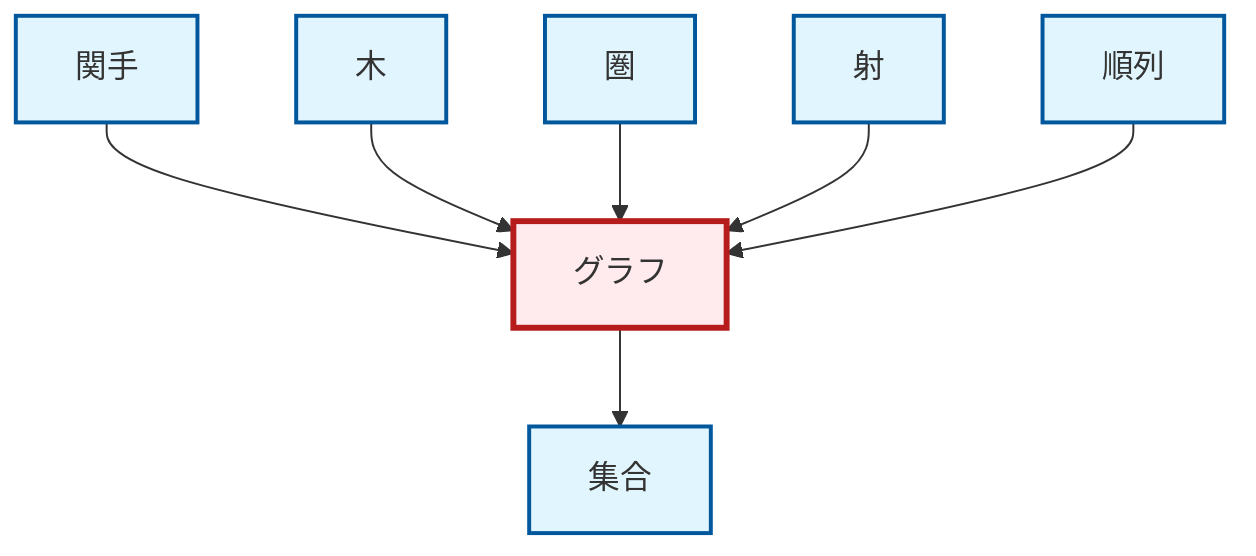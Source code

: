 graph TD
    classDef definition fill:#e1f5fe,stroke:#01579b,stroke-width:2px
    classDef theorem fill:#f3e5f5,stroke:#4a148c,stroke-width:2px
    classDef axiom fill:#fff3e0,stroke:#e65100,stroke-width:2px
    classDef example fill:#e8f5e9,stroke:#1b5e20,stroke-width:2px
    classDef current fill:#ffebee,stroke:#b71c1c,stroke-width:3px
    def-permutation["順列"]:::definition
    def-graph["グラフ"]:::definition
    def-morphism["射"]:::definition
    def-set["集合"]:::definition
    def-category["圏"]:::definition
    def-tree["木"]:::definition
    def-functor["関手"]:::definition
    def-functor --> def-graph
    def-graph --> def-set
    def-tree --> def-graph
    def-category --> def-graph
    def-morphism --> def-graph
    def-permutation --> def-graph
    class def-graph current